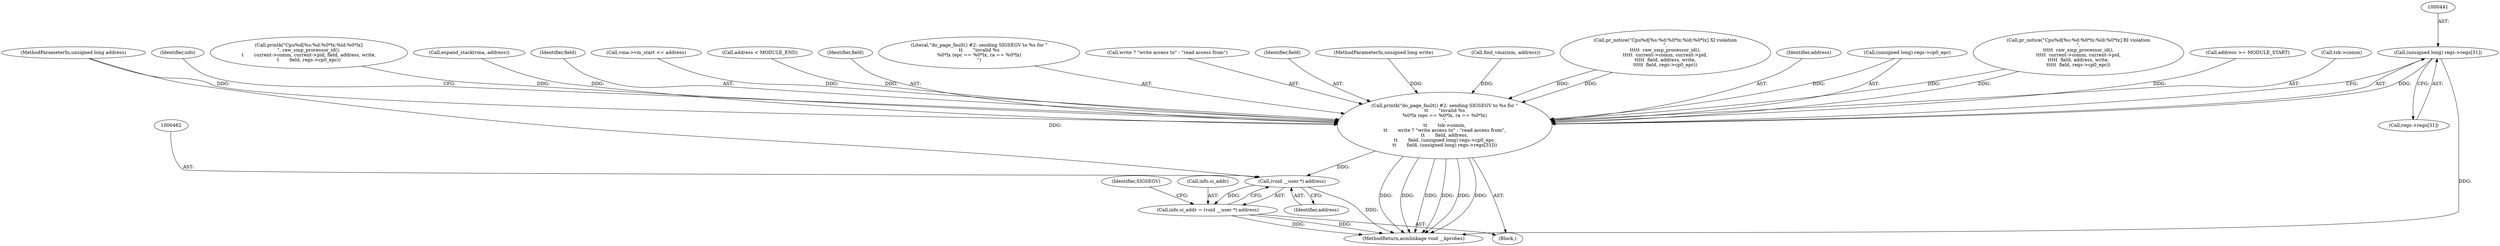 digraph "0_linux_a8b0ca17b80e92faab46ee7179ba9e99ccb61233_14@array" {
"1000440" [label="(Call,(unsigned long) regs->regs[31])"];
"1000422" [label="(Call,printk(\"do_page_fault() #2: sending SIGSEGV to %s for \"\n\t\t       \"invalid %s\n%0*lx (epc == %0*lx, ra == %0*lx)\n\",\n\t\t       tsk->comm,\n\t\t       write ? \"write access to\" : \"read access from\",\n\t\t       field, address,\n\t\t       field, (unsigned long) regs->cp0_epc,\n\t\t       field, (unsigned long) regs->regs[31]))"];
"1000461" [label="(Call,(void __user *) address)"];
"1000457" [label="(Call,info.si_addr = (void __user *) address)"];
"1000424" [label="(Call,tsk->comm)"];
"1000465" [label="(Identifier,SIGSEGV)"];
"1000449" [label="(Identifier,info)"];
"1000656" [label="(MethodReturn,asmlinkage void __kprobes)"];
"1000142" [label="(Call,printk(\"Cpu%d[%s:%d:%0*lx:%ld:%0*lx]\n\", raw_smp_processor_id(),\n\t       current->comm, current->pid, field, address, write,\n\t       field, regs->cp0_epc))"];
"1000117" [label="(MethodParameterIn,unsigned long address)"];
"1000237" [label="(Call,expand_stack(vma, address))"];
"1000457" [label="(Call,info.si_addr = (void __user *) address)"];
"1000422" [label="(Call,printk(\"do_page_fault() #2: sending SIGSEGV to %s for \"\n\t\t       \"invalid %s\n%0*lx (epc == %0*lx, ra == %0*lx)\n\",\n\t\t       tsk->comm,\n\t\t       write ? \"write access to\" : \"read access from\",\n\t\t       field, address,\n\t\t       field, (unsigned long) regs->cp0_epc,\n\t\t       field, (unsigned long) regs->regs[31]))"];
"1000440" [label="(Call,(unsigned long) regs->regs[31])"];
"1000439" [label="(Identifier,field)"];
"1000458" [label="(Call,info.si_addr)"];
"1000222" [label="(Call,vma->vm_start <= address)"];
"1000442" [label="(Call,regs->regs[31])"];
"1000197" [label="(Call,address < MODULE_END)"];
"1000407" [label="(Block,)"];
"1000431" [label="(Identifier,field)"];
"1000423" [label="(Literal,\"do_page_fault() #2: sending SIGSEGV to %s for \"\n\t\t       \"invalid %s\n%0*lx (epc == %0*lx, ra == %0*lx)\n\")"];
"1000427" [label="(Call,write ? \"write access to\" : \"read access from\")"];
"1000433" [label="(Identifier,field)"];
"1000463" [label="(Identifier,address)"];
"1000116" [label="(MethodParameterIn,unsigned long write)"];
"1000214" [label="(Call,find_vma(mm, address))"];
"1000461" [label="(Call,(void __user *) address)"];
"1000277" [label="(Call,pr_notice(\"Cpu%d[%s:%d:%0*lx:%ld:%0*lx] XI violation\n\",\n\t\t\t\t\t  raw_smp_processor_id(),\n\t\t\t\t\t  current->comm, current->pid,\n\t\t\t\t\t  field, address, write,\n\t\t\t\t\t  field, regs->cp0_epc))"];
"1000432" [label="(Identifier,address)"];
"1000434" [label="(Call,(unsigned long) regs->cp0_epc)"];
"1000302" [label="(Call,pr_notice(\"Cpu%d[%s:%d:%0*lx:%ld:%0*lx] RI violation\n\",\n\t\t\t\t\t  raw_smp_processor_id(),\n\t\t\t\t\t  current->comm, current->pid,\n\t\t\t\t\t  field, address, write,\n\t\t\t\t\t  field, regs->cp0_epc))"];
"1000194" [label="(Call,address >= MODULE_START)"];
"1000440" -> "1000422"  [label="AST: "];
"1000440" -> "1000442"  [label="CFG: "];
"1000441" -> "1000440"  [label="AST: "];
"1000442" -> "1000440"  [label="AST: "];
"1000422" -> "1000440"  [label="CFG: "];
"1000440" -> "1000656"  [label="DDG: "];
"1000440" -> "1000422"  [label="DDG: "];
"1000422" -> "1000407"  [label="AST: "];
"1000423" -> "1000422"  [label="AST: "];
"1000424" -> "1000422"  [label="AST: "];
"1000427" -> "1000422"  [label="AST: "];
"1000431" -> "1000422"  [label="AST: "];
"1000432" -> "1000422"  [label="AST: "];
"1000433" -> "1000422"  [label="AST: "];
"1000434" -> "1000422"  [label="AST: "];
"1000439" -> "1000422"  [label="AST: "];
"1000449" -> "1000422"  [label="CFG: "];
"1000422" -> "1000656"  [label="DDG: "];
"1000422" -> "1000656"  [label="DDG: "];
"1000422" -> "1000656"  [label="DDG: "];
"1000422" -> "1000656"  [label="DDG: "];
"1000422" -> "1000656"  [label="DDG: "];
"1000422" -> "1000656"  [label="DDG: "];
"1000116" -> "1000422"  [label="DDG: "];
"1000277" -> "1000422"  [label="DDG: "];
"1000277" -> "1000422"  [label="DDG: "];
"1000142" -> "1000422"  [label="DDG: "];
"1000302" -> "1000422"  [label="DDG: "];
"1000302" -> "1000422"  [label="DDG: "];
"1000117" -> "1000422"  [label="DDG: "];
"1000237" -> "1000422"  [label="DDG: "];
"1000222" -> "1000422"  [label="DDG: "];
"1000194" -> "1000422"  [label="DDG: "];
"1000197" -> "1000422"  [label="DDG: "];
"1000214" -> "1000422"  [label="DDG: "];
"1000434" -> "1000422"  [label="DDG: "];
"1000422" -> "1000461"  [label="DDG: "];
"1000461" -> "1000457"  [label="AST: "];
"1000461" -> "1000463"  [label="CFG: "];
"1000462" -> "1000461"  [label="AST: "];
"1000463" -> "1000461"  [label="AST: "];
"1000457" -> "1000461"  [label="CFG: "];
"1000461" -> "1000656"  [label="DDG: "];
"1000461" -> "1000457"  [label="DDG: "];
"1000117" -> "1000461"  [label="DDG: "];
"1000457" -> "1000407"  [label="AST: "];
"1000458" -> "1000457"  [label="AST: "];
"1000465" -> "1000457"  [label="CFG: "];
"1000457" -> "1000656"  [label="DDG: "];
"1000457" -> "1000656"  [label="DDG: "];
}
